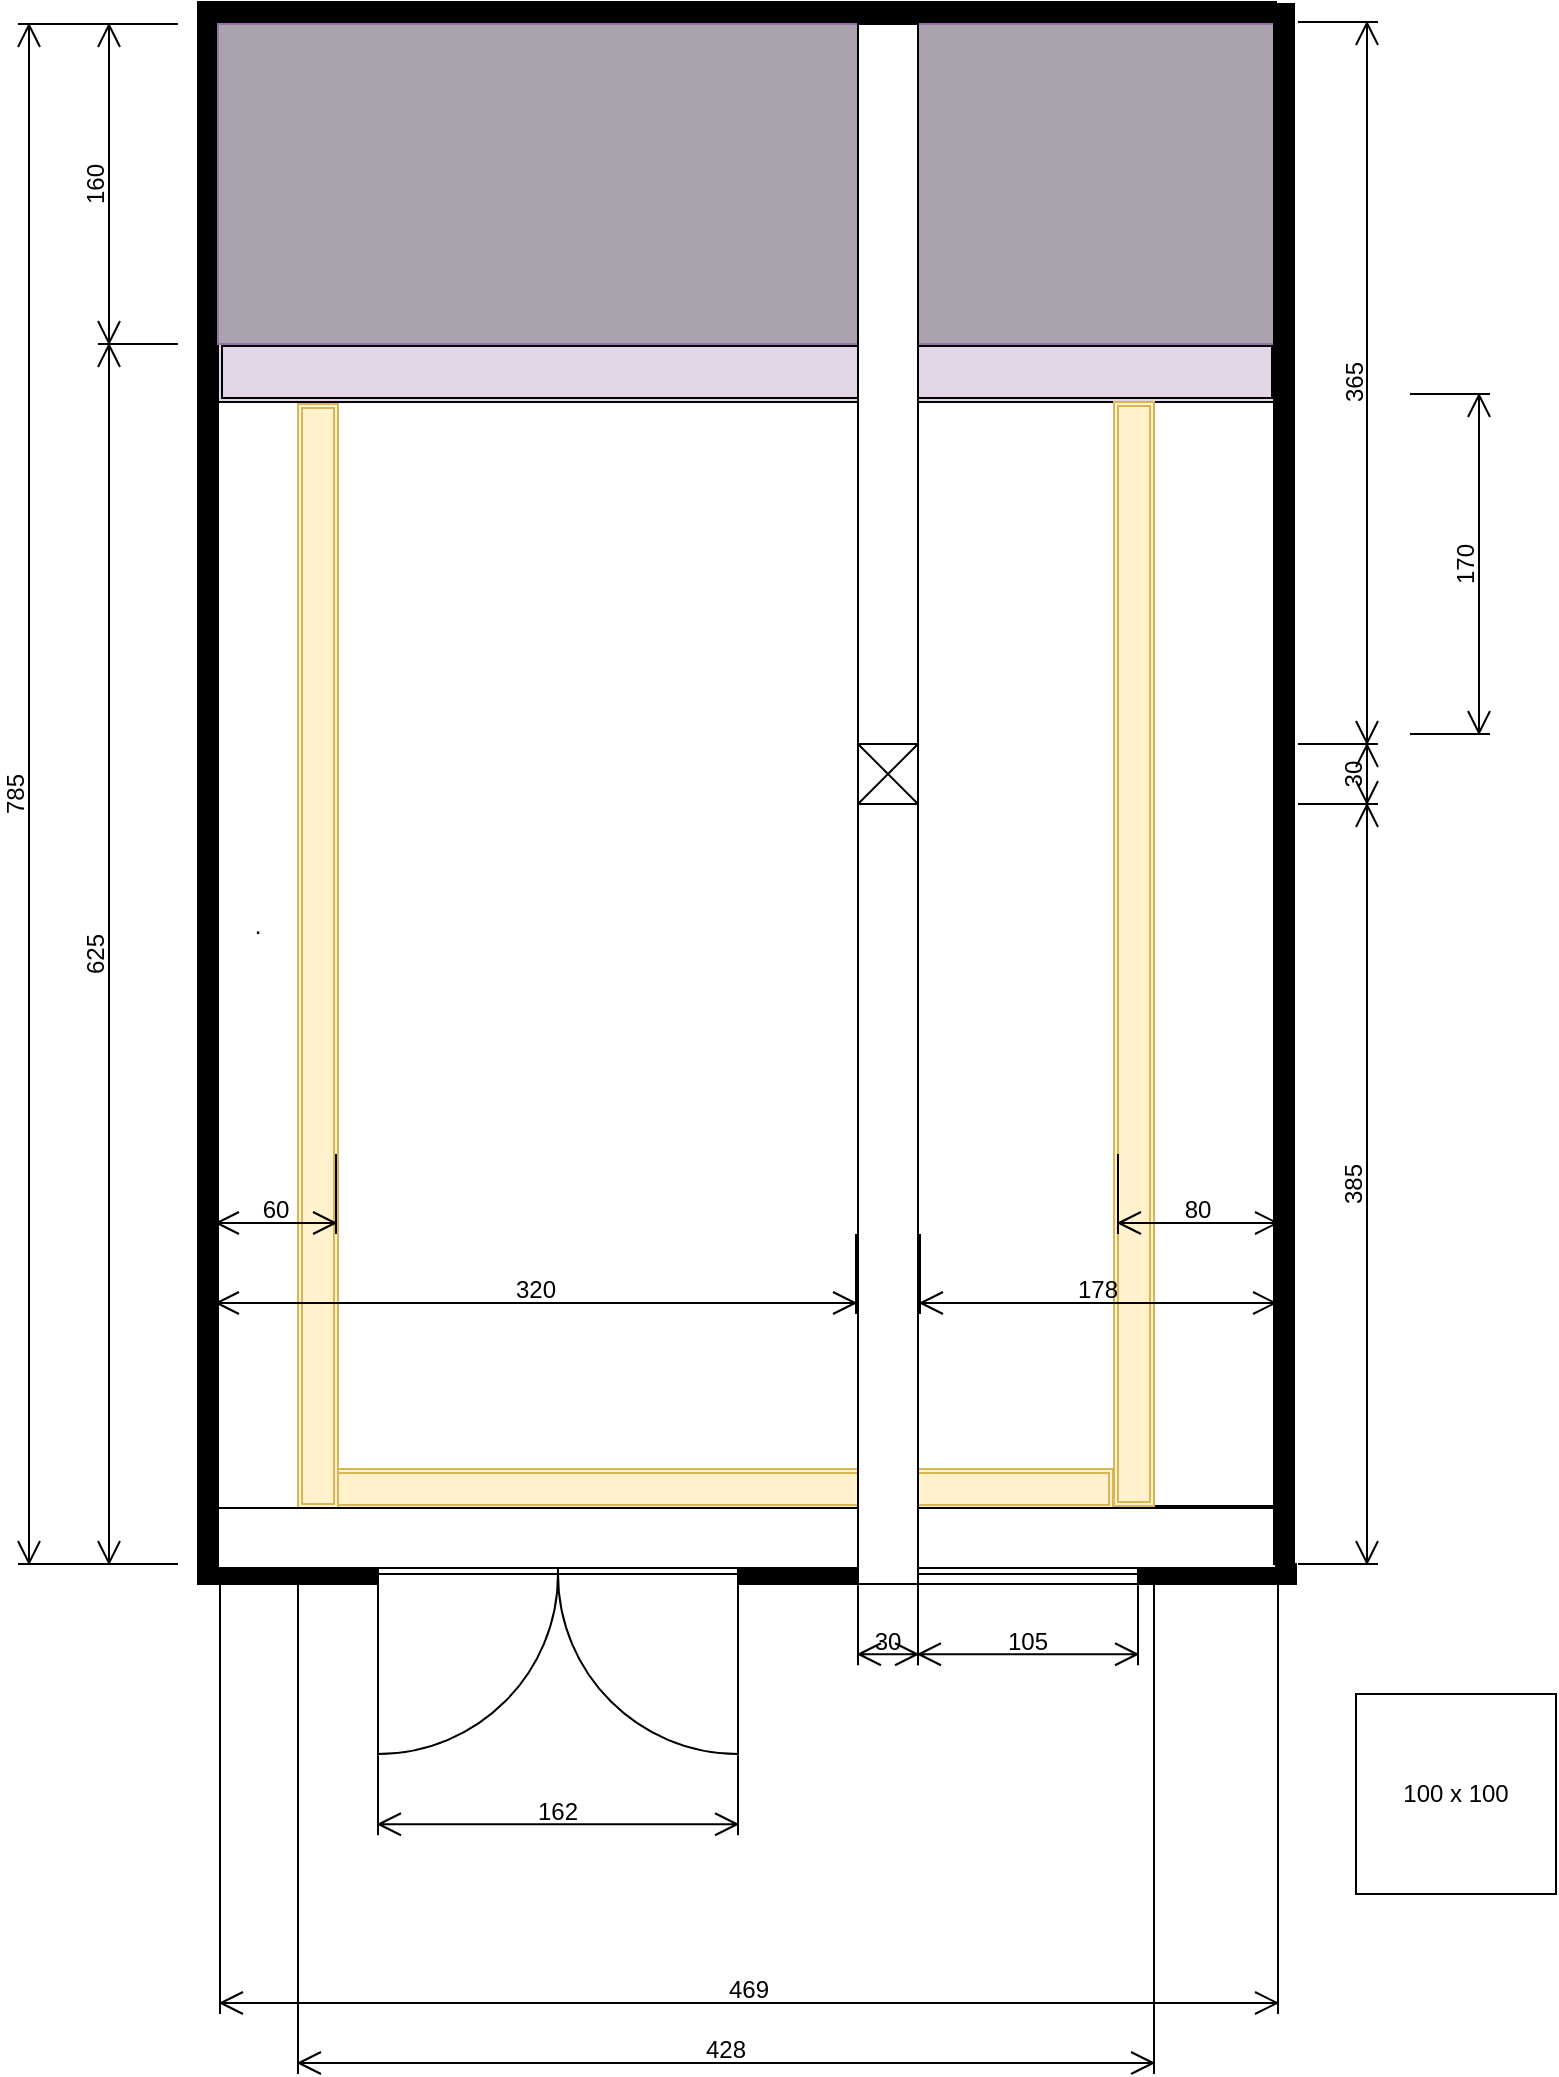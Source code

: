 <mxfile version="22.1.3" type="github">
  <diagram name="Page-1" id="38b20595-45e3-9b7f-d5ca-b57f44c5b66d">
    <mxGraphModel dx="1420" dy="842" grid="1" gridSize="10" guides="1" tooltips="1" connect="1" arrows="1" fold="1" page="1" pageScale="1" pageWidth="1169" pageHeight="827" background="none" math="0" shadow="0">
      <root>
        <mxCell id="0" />
        <mxCell id="1" parent="0" />
        <mxCell id="TsbVZWLCHMpgHzYCDe0R-3" value="" style="rounded=0;whiteSpace=wrap;html=1;" parent="1" vertex="1">
          <mxGeometry x="579" y="384" width="60" height="582" as="geometry" />
        </mxCell>
        <mxCell id="TsbVZWLCHMpgHzYCDe0R-2" value="." style="rounded=0;whiteSpace=wrap;html=1;" parent="1" vertex="1">
          <mxGeometry x="111" y="385" width="40" height="582" as="geometry" />
        </mxCell>
        <mxCell id="DVu48KI71VsZCIkEHZR0-23" value="" style="shape=ext;double=1;rounded=0;whiteSpace=wrap;html=1;fillColor=#E1D5E7;" parent="1" vertex="1">
          <mxGeometry x="111" y="384" width="529" height="30" as="geometry" />
        </mxCell>
        <mxCell id="DVu48KI71VsZCIkEHZR0-2" value="" style="verticalLabelPosition=bottom;html=1;verticalAlign=top;align=center;shape=mxgraph.floorplan.wall;fillColor=strokeColor;direction=south;" parent="1" vertex="1">
          <mxGeometry x="101" y="225" width="10" height="780" as="geometry" />
        </mxCell>
        <mxCell id="DVu48KI71VsZCIkEHZR0-3" value="" style="rounded=0;whiteSpace=wrap;html=1;fillColor=#ABA2B0;strokeColor=#9673a6;" parent="1" vertex="1">
          <mxGeometry x="111" y="225" width="320" height="160" as="geometry" />
        </mxCell>
        <mxCell id="DVu48KI71VsZCIkEHZR0-5" value="" style="rounded=0;whiteSpace=wrap;html=1;fillColor=#ABA2B0;strokeColor=#9673a6;" parent="1" vertex="1">
          <mxGeometry x="461" y="225" width="179" height="160" as="geometry" />
        </mxCell>
        <mxCell id="DVu48KI71VsZCIkEHZR0-9" value="" style="verticalLabelPosition=bottom;html=1;verticalAlign=top;align=center;shape=mxgraph.floorplan.wall;fillColor=strokeColor;" parent="1" vertex="1">
          <mxGeometry x="111" y="995" width="80" height="10" as="geometry" />
        </mxCell>
        <mxCell id="DVu48KI71VsZCIkEHZR0-10" value="" style="verticalLabelPosition=bottom;html=1;verticalAlign=top;align=center;shape=mxgraph.floorplan.wall;fillColor=strokeColor;" parent="1" vertex="1">
          <mxGeometry x="371" y="995" width="60" height="10" as="geometry" />
        </mxCell>
        <mxCell id="DVu48KI71VsZCIkEHZR0-14" value="" style="verticalLabelPosition=bottom;html=1;verticalAlign=top;align=center;shape=mxgraph.floorplan.wall;fillColor=strokeColor;" parent="1" vertex="1">
          <mxGeometry x="571" y="995" width="79" height="10" as="geometry" />
        </mxCell>
        <mxCell id="DVu48KI71VsZCIkEHZR0-15" value="" style="verticalLabelPosition=bottom;html=1;verticalAlign=top;align=center;shape=mxgraph.floorplan.doorDouble;aspect=fixed;" parent="1" vertex="1">
          <mxGeometry x="191" y="995" width="180" height="95.63" as="geometry" />
        </mxCell>
        <mxCell id="DVu48KI71VsZCIkEHZR0-16" value="" style="verticalLabelPosition=bottom;html=1;verticalAlign=top;align=center;shape=mxgraph.floorplan.window;" parent="1" vertex="1">
          <mxGeometry x="461" y="995" width="110" height="10" as="geometry" />
        </mxCell>
        <mxCell id="DVu48KI71VsZCIkEHZR0-18" value="&lt;div&gt;625&lt;/div&gt;" style="shape=dimension;direction=south;whiteSpace=wrap;html=1;align=center;points=[];verticalAlign=top;labelBackgroundColor=none;horizontal=0;spacingTop=-15;" parent="1" vertex="1">
          <mxGeometry x="51" y="385" width="40" height="610" as="geometry" />
        </mxCell>
        <mxCell id="DVu48KI71VsZCIkEHZR0-19" value="&lt;div&gt;160&lt;/div&gt;" style="shape=dimension;direction=south;whiteSpace=wrap;html=1;align=center;points=[];verticalAlign=top;labelBackgroundColor=none;horizontal=0;spacingTop=-15;" parent="1" vertex="1">
          <mxGeometry x="51" y="225" width="40" height="160" as="geometry" />
        </mxCell>
        <mxCell id="DVu48KI71VsZCIkEHZR0-26" value="" style="shape=ext;double=1;rounded=0;whiteSpace=wrap;html=1;fillColor=#fff2cc;strokeColor=#d6b656;rotation=90;" parent="1" vertex="1">
          <mxGeometry x="351" y="760" width="20" height="395" as="geometry" />
        </mxCell>
        <mxCell id="0tehll-YJkzTE9BKKPZJ-1" value="&lt;div&gt;785&lt;/div&gt;" style="shape=dimension;direction=south;whiteSpace=wrap;html=1;align=center;points=[];verticalAlign=top;labelBackgroundColor=none;horizontal=0;spacingTop=-15;" parent="1" vertex="1">
          <mxGeometry x="11" y="225" width="40" height="770" as="geometry" />
        </mxCell>
        <mxCell id="0tehll-YJkzTE9BKKPZJ-7" value="385" style="shape=dimension;direction=north;whiteSpace=wrap;html=1;align=center;points=[];verticalAlign=bottom;labelBackgroundColor=none;horizontal=0;spacingBottom=3;" parent="1" vertex="1">
          <mxGeometry x="651" y="615" width="40" height="380" as="geometry" />
        </mxCell>
        <mxCell id="0tehll-YJkzTE9BKKPZJ-8" value="365" style="shape=dimension;direction=north;whiteSpace=wrap;html=1;align=center;points=[];verticalAlign=bottom;labelBackgroundColor=none;horizontal=0;spacingBottom=3;" parent="1" vertex="1">
          <mxGeometry x="651" y="224" width="40" height="361" as="geometry" />
        </mxCell>
        <mxCell id="0tehll-YJkzTE9BKKPZJ-10" value="30" style="shape=dimension;direction=north;whiteSpace=wrap;html=1;align=center;points=[];verticalAlign=bottom;labelBackgroundColor=none;horizontal=0;spacingBottom=3;" parent="1" vertex="1">
          <mxGeometry x="651" y="585" width="40" height="30" as="geometry" />
        </mxCell>
        <mxCell id="0tehll-YJkzTE9BKKPZJ-23" value="162" style="shape=dimension;whiteSpace=wrap;html=1;align=center;points=[];verticalAlign=bottom;spacingBottom=3;labelBackgroundColor=none;" parent="1" vertex="1">
          <mxGeometry x="191" y="1090.63" width="180" height="40" as="geometry" />
        </mxCell>
        <mxCell id="0tehll-YJkzTE9BKKPZJ-25" value="30" style="shape=dimension;whiteSpace=wrap;html=1;align=center;points=[];verticalAlign=bottom;spacingBottom=3;labelBackgroundColor=none;" parent="1" vertex="1">
          <mxGeometry x="431" y="1005.63" width="30" height="40" as="geometry" />
        </mxCell>
        <mxCell id="0tehll-YJkzTE9BKKPZJ-28" value="105" style="shape=dimension;whiteSpace=wrap;html=1;align=center;points=[];verticalAlign=bottom;spacingBottom=3;labelBackgroundColor=none;" parent="1" vertex="1">
          <mxGeometry x="461" y="1005.63" width="110" height="40" as="geometry" />
        </mxCell>
        <mxCell id="eFpMKWNqUsYMdCkD_3AN-1" value="" style="verticalLabelPosition=bottom;html=1;verticalAlign=top;align=center;shape=mxgraph.floorplan.wall;fillColor=strokeColor;" parent="1" vertex="1">
          <mxGeometry x="101" y="214" width="539" height="10" as="geometry" />
        </mxCell>
        <mxCell id="TsbVZWLCHMpgHzYCDe0R-5" value="" style="shape=ext;double=1;rounded=0;whiteSpace=wrap;html=1;fillColor=#fff2cc;strokeColor=#d6b656;" parent="1" vertex="1">
          <mxGeometry x="151" y="415" width="20" height="552" as="geometry" />
        </mxCell>
        <mxCell id="YB5uR9vpvqkbk3jJzjW0-1" value="469" style="shape=dimension;whiteSpace=wrap;html=1;align=center;points=[];verticalAlign=bottom;spacingBottom=3;labelBackgroundColor=none;" parent="1" vertex="1">
          <mxGeometry x="112" y="1000" width="529" height="220" as="geometry" />
        </mxCell>
        <mxCell id="YB5uR9vpvqkbk3jJzjW0-2" value="&lt;div&gt;428&lt;/div&gt;" style="shape=dimension;whiteSpace=wrap;html=1;align=center;points=[];verticalAlign=bottom;spacingBottom=3;labelBackgroundColor=none;" parent="1" vertex="1">
          <mxGeometry x="151" y="1000" width="428" height="250" as="geometry" />
        </mxCell>
        <mxCell id="YB5uR9vpvqkbk3jJzjW0-3" value="170" style="shape=dimension;direction=north;whiteSpace=wrap;html=1;align=center;points=[];verticalAlign=bottom;labelBackgroundColor=none;horizontal=0;spacingBottom=3;" parent="1" vertex="1">
          <mxGeometry x="707" y="410" width="40" height="170" as="geometry" />
        </mxCell>
        <mxCell id="TMKfyWYBed0tjWIc__7z-1" value="" style="shape=ext;double=1;rounded=0;whiteSpace=wrap;html=1;fillColor=#fff2cc;strokeColor=#d6b656;" parent="1" vertex="1">
          <mxGeometry x="559" y="414" width="20" height="552" as="geometry" />
        </mxCell>
        <mxCell id="TMKfyWYBed0tjWIc__7z-2" value="" style="rounded=0;whiteSpace=wrap;html=1;" parent="1" vertex="1">
          <mxGeometry x="111" y="967" width="529" height="30" as="geometry" />
        </mxCell>
        <mxCell id="TMKfyWYBed0tjWIc__7z-3" value="" style="verticalLabelPosition=bottom;html=1;verticalAlign=top;align=center;shape=mxgraph.floorplan.wall;fillColor=strokeColor;direction=south;" parent="1" vertex="1">
          <mxGeometry x="639" y="215" width="10" height="780" as="geometry" />
        </mxCell>
        <mxCell id="DVu48KI71VsZCIkEHZR0-4" value="" style="rounded=0;whiteSpace=wrap;html=1;" parent="1" vertex="1">
          <mxGeometry x="431" y="225" width="30" height="780" as="geometry" />
        </mxCell>
        <mxCell id="0tehll-YJkzTE9BKKPZJ-6" value="" style="verticalLabelPosition=bottom;html=1;verticalAlign=top;align=center;shape=mxgraph.floorplan.elevator;" parent="1" vertex="1">
          <mxGeometry x="431" y="585" width="30" height="30" as="geometry" />
        </mxCell>
        <mxCell id="Zq2K_L4vLH39rdVI6VPH-1" value="100 x 100" style="whiteSpace=wrap;html=1;aspect=fixed;" parent="1" vertex="1">
          <mxGeometry x="680" y="1060" width="100" height="100" as="geometry" />
        </mxCell>
        <mxCell id="rbq0VsLzCUZ6LGOMdYn2-1" value="320" style="shape=dimension;whiteSpace=wrap;html=1;align=center;points=[];verticalAlign=bottom;spacingBottom=3;labelBackgroundColor=none;" parent="1" vertex="1">
          <mxGeometry x="110" y="830" width="320" height="40" as="geometry" />
        </mxCell>
        <mxCell id="rbq0VsLzCUZ6LGOMdYn2-2" value="178" style="shape=dimension;whiteSpace=wrap;html=1;align=center;points=[];verticalAlign=bottom;spacingBottom=3;labelBackgroundColor=none;" parent="1" vertex="1">
          <mxGeometry x="462" y="830" width="178" height="40" as="geometry" />
        </mxCell>
        <mxCell id="J6XvQNZX5uPYM0H3dgqK-1" value="60" style="shape=dimension;whiteSpace=wrap;html=1;align=center;points=[];verticalAlign=bottom;spacingBottom=3;labelBackgroundColor=none;" vertex="1" parent="1">
          <mxGeometry x="110" y="790" width="60" height="40" as="geometry" />
        </mxCell>
        <mxCell id="J6XvQNZX5uPYM0H3dgqK-2" value="80" style="shape=dimension;whiteSpace=wrap;html=1;align=center;points=[];verticalAlign=bottom;spacingBottom=3;labelBackgroundColor=none;" vertex="1" parent="1">
          <mxGeometry x="561" y="790" width="80" height="40" as="geometry" />
        </mxCell>
      </root>
    </mxGraphModel>
  </diagram>
</mxfile>
